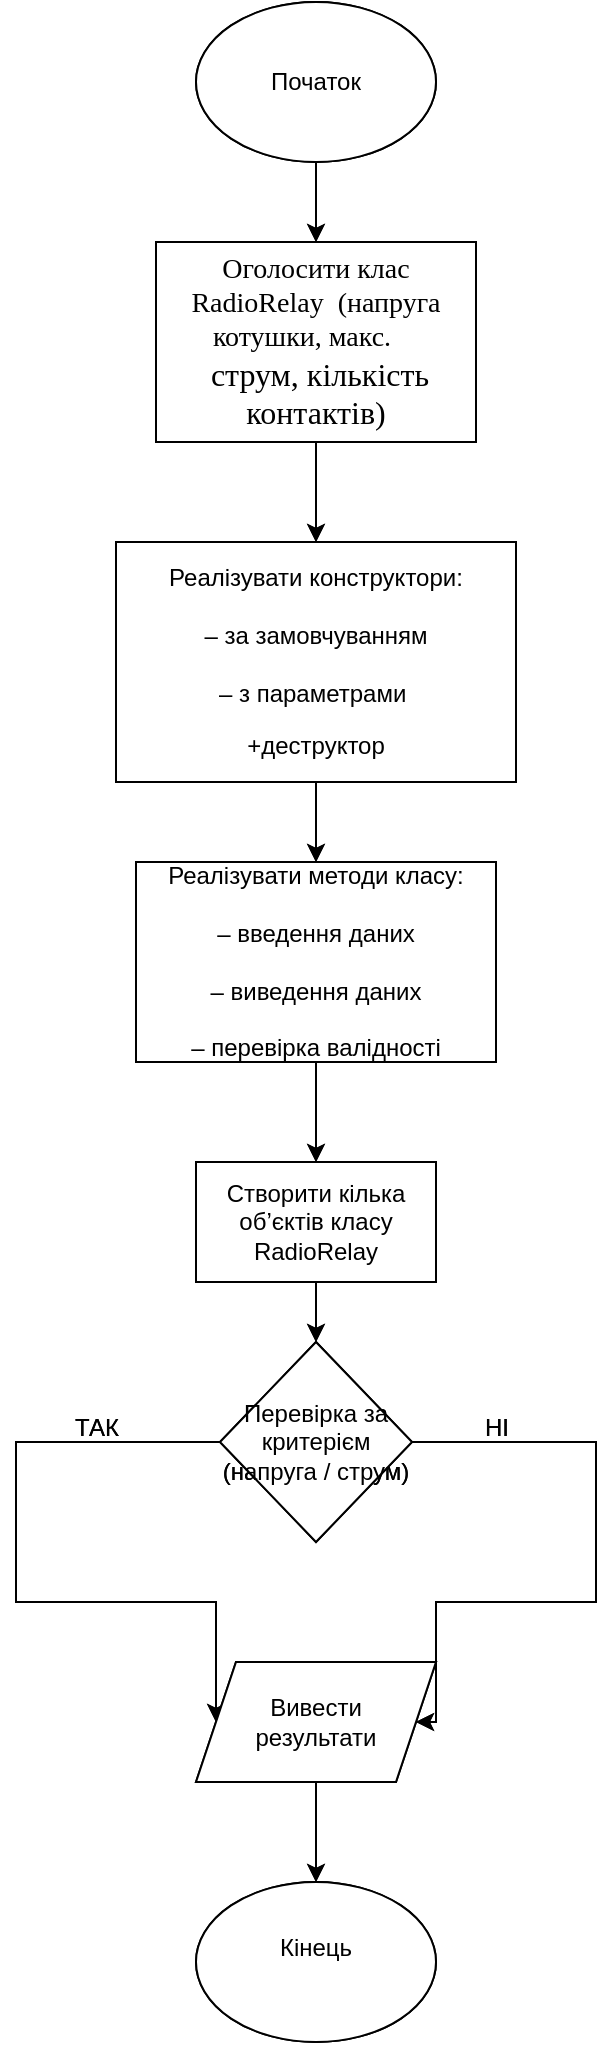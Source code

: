 <mxfile version="28.2.4">
  <diagram name="Страница — 1" id="uw21AOcht9-WSTQxQsx5">
    <mxGraphModel dx="868" dy="475" grid="1" gridSize="10" guides="1" tooltips="1" connect="1" arrows="1" fold="1" page="1" pageScale="1" pageWidth="827" pageHeight="1169" math="0" shadow="0">
      <root>
        <mxCell id="0" />
        <mxCell id="1" parent="0" />
        <mxCell id="FiWg13B5UA5fxya8DTN1-3" style="edgeStyle=orthogonalEdgeStyle;rounded=0;orthogonalLoop=1;jettySize=auto;html=1;exitX=0.5;exitY=1;exitDx=0;exitDy=0;" edge="1" parent="1" source="FiWg13B5UA5fxya8DTN1-1" target="FiWg13B5UA5fxya8DTN1-2">
          <mxGeometry relative="1" as="geometry" />
        </mxCell>
        <mxCell id="FiWg13B5UA5fxya8DTN1-1" value="Початок" style="ellipse;whiteSpace=wrap;html=1;" vertex="1" parent="1">
          <mxGeometry x="340" y="50" width="120" height="80" as="geometry" />
        </mxCell>
        <mxCell id="FiWg13B5UA5fxya8DTN1-6" style="edgeStyle=orthogonalEdgeStyle;rounded=0;orthogonalLoop=1;jettySize=auto;html=1;exitX=0.5;exitY=1;exitDx=0;exitDy=0;" edge="1" parent="1" source="FiWg13B5UA5fxya8DTN1-2" target="FiWg13B5UA5fxya8DTN1-4">
          <mxGeometry relative="1" as="geometry" />
        </mxCell>
        <mxCell id="FiWg13B5UA5fxya8DTN1-2" value="&lt;div style=&quot;&quot;&gt;&lt;font face=&quot;Times New Roman&quot; style=&quot;font-size: 14px;&quot;&gt;Оголосити клас RadioRelay&amp;nbsp;&lt;span style=&quot;background-color: transparent; color: light-dark(rgb(0, 0, 0), rgb(255, 255, 255));&quot;&gt;&amp;nbsp;(напруга котушки, макс.&amp;nbsp; &amp;nbsp;&amp;nbsp;&lt;/span&gt;&lt;/font&gt;&lt;/div&gt;&lt;div style=&quot;&quot;&gt;&lt;font face=&quot;Times New Roman&quot; size=&quot;3&quot;&gt;&amp;nbsp;струм, кількість контактів)&lt;/font&gt;&lt;/div&gt;" style="rounded=0;whiteSpace=wrap;html=1;align=center;" vertex="1" parent="1">
          <mxGeometry x="320" y="170" width="160" height="100" as="geometry" />
        </mxCell>
        <mxCell id="FiWg13B5UA5fxya8DTN1-8" style="edgeStyle=orthogonalEdgeStyle;rounded=0;orthogonalLoop=1;jettySize=auto;html=1;exitX=0.5;exitY=1;exitDx=0;exitDy=0;entryX=0.5;entryY=0;entryDx=0;entryDy=0;" edge="1" parent="1" source="FiWg13B5UA5fxya8DTN1-4" target="FiWg13B5UA5fxya8DTN1-7">
          <mxGeometry relative="1" as="geometry" />
        </mxCell>
        <mxCell id="FiWg13B5UA5fxya8DTN1-4" value="&lt;p data-end=&quot;306&quot; data-start=&quot;232&quot;&gt;Реалізувати конструктори:&lt;br data-end=&quot;262&quot; data-start=&quot;259&quot;&gt;&lt;br&gt;– за замовчуванням&lt;br data-is-only-node=&quot;&quot; data-end=&quot;286&quot; data-start=&quot;283&quot;&gt;&lt;br&gt;– з параметрами&amp;nbsp;&lt;/p&gt;&lt;p data-end=&quot;306&quot; data-start=&quot;232&quot;&gt;&lt;span style=&quot;background-color: transparent; color: light-dark(rgb(0, 0, 0), rgb(255, 255, 255));&quot;&gt;+деструктор&lt;/span&gt;&lt;/p&gt;" style="rounded=0;whiteSpace=wrap;html=1;" vertex="1" parent="1">
          <mxGeometry x="300" y="320" width="200" height="120" as="geometry" />
        </mxCell>
        <mxCell id="FiWg13B5UA5fxya8DTN1-10" style="edgeStyle=orthogonalEdgeStyle;rounded=0;orthogonalLoop=1;jettySize=auto;html=1;exitX=0.5;exitY=1;exitDx=0;exitDy=0;entryX=0.5;entryY=0;entryDx=0;entryDy=0;" edge="1" parent="1" source="FiWg13B5UA5fxya8DTN1-7" target="FiWg13B5UA5fxya8DTN1-9">
          <mxGeometry relative="1" as="geometry" />
        </mxCell>
        <mxCell id="FiWg13B5UA5fxya8DTN1-7" value="Реалізувати методи класу:&lt;br data-end=&quot;360&quot; data-start=&quot;357&quot;&gt;&lt;br/&gt;– введення даних&lt;br data-is-only-node=&quot;&quot; data-end=&quot;382&quot; data-start=&quot;379&quot;&gt;&lt;br/&gt;– виведення даних&lt;br data-end=&quot;405&quot; data-start=&quot;402&quot;&gt;&lt;br/&gt;– перевірка валідності" style="rounded=0;whiteSpace=wrap;html=1;" vertex="1" parent="1">
          <mxGeometry x="310" y="480" width="180" height="100" as="geometry" />
        </mxCell>
        <mxCell id="FiWg13B5UA5fxya8DTN1-15" style="edgeStyle=orthogonalEdgeStyle;rounded=0;orthogonalLoop=1;jettySize=auto;html=1;exitX=0.5;exitY=1;exitDx=0;exitDy=0;entryX=0.5;entryY=0;entryDx=0;entryDy=0;" edge="1" parent="1" source="FiWg13B5UA5fxya8DTN1-9" target="FiWg13B5UA5fxya8DTN1-13">
          <mxGeometry relative="1" as="geometry" />
        </mxCell>
        <mxCell id="FiWg13B5UA5fxya8DTN1-9" value="Створити кілька об’єктів класу RadioRelay" style="rounded=0;whiteSpace=wrap;html=1;" vertex="1" parent="1">
          <mxGeometry x="340" y="630" width="120" height="60" as="geometry" />
        </mxCell>
        <mxCell id="FiWg13B5UA5fxya8DTN1-17" style="edgeStyle=orthogonalEdgeStyle;rounded=0;orthogonalLoop=1;jettySize=auto;html=1;exitX=1;exitY=0.5;exitDx=0;exitDy=0;entryX=1;entryY=0.5;entryDx=0;entryDy=0;" edge="1" parent="1" source="FiWg13B5UA5fxya8DTN1-13" target="FiWg13B5UA5fxya8DTN1-16">
          <mxGeometry relative="1" as="geometry">
            <mxPoint x="520" y="880" as="targetPoint" />
            <Array as="points">
              <mxPoint x="540" y="770" />
              <mxPoint x="540" y="850" />
              <mxPoint x="460" y="850" />
              <mxPoint x="460" y="910" />
            </Array>
          </mxGeometry>
        </mxCell>
        <mxCell id="FiWg13B5UA5fxya8DTN1-18" style="edgeStyle=orthogonalEdgeStyle;rounded=0;orthogonalLoop=1;jettySize=auto;html=1;exitX=0;exitY=0.5;exitDx=0;exitDy=0;entryX=0;entryY=0.5;entryDx=0;entryDy=0;" edge="1" parent="1" source="FiWg13B5UA5fxya8DTN1-13" target="FiWg13B5UA5fxya8DTN1-16">
          <mxGeometry relative="1" as="geometry">
            <Array as="points">
              <mxPoint x="250" y="770" />
              <mxPoint x="250" y="850" />
              <mxPoint x="350" y="850" />
            </Array>
          </mxGeometry>
        </mxCell>
        <mxCell id="FiWg13B5UA5fxya8DTN1-13" value="Перевірка за критерієм (напруга / струм)" style="rhombus;whiteSpace=wrap;html=1;" vertex="1" parent="1">
          <mxGeometry x="352" y="720" width="96" height="100" as="geometry" />
        </mxCell>
        <mxCell id="FiWg13B5UA5fxya8DTN1-22" style="edgeStyle=orthogonalEdgeStyle;rounded=0;orthogonalLoop=1;jettySize=auto;html=1;exitX=0.5;exitY=1;exitDx=0;exitDy=0;entryX=0.5;entryY=0;entryDx=0;entryDy=0;" edge="1" parent="1" source="FiWg13B5UA5fxya8DTN1-16" target="FiWg13B5UA5fxya8DTN1-21">
          <mxGeometry relative="1" as="geometry" />
        </mxCell>
        <mxCell id="FiWg13B5UA5fxya8DTN1-16" value="Вивести&lt;div&gt;результати&lt;/div&gt;" style="shape=parallelogram;perimeter=parallelogramPerimeter;whiteSpace=wrap;html=1;fixedSize=1;" vertex="1" parent="1">
          <mxGeometry x="340" y="880" width="120" height="60" as="geometry" />
        </mxCell>
        <mxCell id="FiWg13B5UA5fxya8DTN1-19" value="ТАК" style="text;html=1;align=center;verticalAlign=middle;resizable=0;points=[];autosize=1;strokeColor=none;fillColor=none;" vertex="1" parent="1">
          <mxGeometry x="265" y="748" width="50" height="30" as="geometry" />
        </mxCell>
        <mxCell id="FiWg13B5UA5fxya8DTN1-20" value="НІ&lt;div&gt;&lt;br&gt;&lt;/div&gt;" style="text;html=1;align=center;verticalAlign=middle;resizable=0;points=[];autosize=1;strokeColor=none;fillColor=none;" vertex="1" parent="1">
          <mxGeometry x="470" y="750" width="40" height="40" as="geometry" />
        </mxCell>
        <mxCell id="FiWg13B5UA5fxya8DTN1-21" value="Кінець&lt;div&gt;&lt;br&gt;&lt;/div&gt;" style="ellipse;whiteSpace=wrap;html=1;" vertex="1" parent="1">
          <mxGeometry x="340" y="990" width="120" height="80" as="geometry" />
        </mxCell>
        <mxCell id="FiWg13B5UA5fxya8DTN1-23" style="edgeStyle=orthogonalEdgeStyle;rounded=0;orthogonalLoop=1;jettySize=auto;html=1;exitX=0.5;exitY=1;exitDx=0;exitDy=0;" edge="1" parent="1" source="FiWg13B5UA5fxya8DTN1-24" target="FiWg13B5UA5fxya8DTN1-26">
          <mxGeometry relative="1" as="geometry" />
        </mxCell>
        <mxCell id="FiWg13B5UA5fxya8DTN1-24" value="Початок" style="ellipse;whiteSpace=wrap;html=1;" vertex="1" parent="1">
          <mxGeometry x="340" y="50" width="120" height="80" as="geometry" />
        </mxCell>
        <mxCell id="FiWg13B5UA5fxya8DTN1-25" style="edgeStyle=orthogonalEdgeStyle;rounded=0;orthogonalLoop=1;jettySize=auto;html=1;exitX=0.5;exitY=1;exitDx=0;exitDy=0;" edge="1" parent="1" source="FiWg13B5UA5fxya8DTN1-26" target="FiWg13B5UA5fxya8DTN1-28">
          <mxGeometry relative="1" as="geometry" />
        </mxCell>
        <mxCell id="FiWg13B5UA5fxya8DTN1-26" value="&lt;div style=&quot;&quot;&gt;&lt;font face=&quot;Times New Roman&quot; style=&quot;font-size: 14px;&quot;&gt;Оголосити клас RadioRelay&amp;nbsp;&lt;span style=&quot;background-color: transparent; color: light-dark(rgb(0, 0, 0), rgb(255, 255, 255));&quot;&gt;&amp;nbsp;(напруга котушки, макс.&amp;nbsp; &amp;nbsp;&amp;nbsp;&lt;/span&gt;&lt;/font&gt;&lt;/div&gt;&lt;div style=&quot;&quot;&gt;&lt;font face=&quot;Times New Roman&quot; size=&quot;3&quot;&gt;&amp;nbsp;струм, кількість контактів)&lt;/font&gt;&lt;/div&gt;" style="rounded=0;whiteSpace=wrap;html=1;align=center;" vertex="1" parent="1">
          <mxGeometry x="320" y="170" width="160" height="100" as="geometry" />
        </mxCell>
        <mxCell id="FiWg13B5UA5fxya8DTN1-27" style="edgeStyle=orthogonalEdgeStyle;rounded=0;orthogonalLoop=1;jettySize=auto;html=1;exitX=0.5;exitY=1;exitDx=0;exitDy=0;entryX=0.5;entryY=0;entryDx=0;entryDy=0;" edge="1" parent="1" source="FiWg13B5UA5fxya8DTN1-28" target="FiWg13B5UA5fxya8DTN1-30">
          <mxGeometry relative="1" as="geometry" />
        </mxCell>
        <mxCell id="FiWg13B5UA5fxya8DTN1-28" value="&lt;p data-end=&quot;306&quot; data-start=&quot;232&quot;&gt;Реалізувати конструктори:&lt;br data-end=&quot;262&quot; data-start=&quot;259&quot;&gt;&lt;br&gt;– за замовчуванням&lt;br data-is-only-node=&quot;&quot; data-end=&quot;286&quot; data-start=&quot;283&quot;&gt;&lt;br&gt;– з параметрами&amp;nbsp;&lt;/p&gt;&lt;p data-end=&quot;306&quot; data-start=&quot;232&quot;&gt;&lt;span style=&quot;background-color: transparent; color: light-dark(rgb(0, 0, 0), rgb(255, 255, 255));&quot;&gt;+деструктор&lt;/span&gt;&lt;/p&gt;" style="rounded=0;whiteSpace=wrap;html=1;" vertex="1" parent="1">
          <mxGeometry x="300" y="320" width="200" height="120" as="geometry" />
        </mxCell>
        <mxCell id="FiWg13B5UA5fxya8DTN1-29" style="edgeStyle=orthogonalEdgeStyle;rounded=0;orthogonalLoop=1;jettySize=auto;html=1;exitX=0.5;exitY=1;exitDx=0;exitDy=0;entryX=0.5;entryY=0;entryDx=0;entryDy=0;" edge="1" parent="1" source="FiWg13B5UA5fxya8DTN1-30" target="FiWg13B5UA5fxya8DTN1-32">
          <mxGeometry relative="1" as="geometry" />
        </mxCell>
        <mxCell id="FiWg13B5UA5fxya8DTN1-30" value="Реалізувати методи класу:&lt;br data-end=&quot;360&quot; data-start=&quot;357&quot;&gt;&lt;br/&gt;– введення даних&lt;br data-is-only-node=&quot;&quot; data-end=&quot;382&quot; data-start=&quot;379&quot;&gt;&lt;br/&gt;– виведення даних&lt;br data-end=&quot;405&quot; data-start=&quot;402&quot;&gt;&lt;br/&gt;– перевірка валідності" style="rounded=0;whiteSpace=wrap;html=1;" vertex="1" parent="1">
          <mxGeometry x="310" y="480" width="180" height="100" as="geometry" />
        </mxCell>
        <mxCell id="FiWg13B5UA5fxya8DTN1-31" style="edgeStyle=orthogonalEdgeStyle;rounded=0;orthogonalLoop=1;jettySize=auto;html=1;exitX=0.5;exitY=1;exitDx=0;exitDy=0;entryX=0.5;entryY=0;entryDx=0;entryDy=0;" edge="1" parent="1" source="FiWg13B5UA5fxya8DTN1-32" target="FiWg13B5UA5fxya8DTN1-35">
          <mxGeometry relative="1" as="geometry" />
        </mxCell>
        <mxCell id="FiWg13B5UA5fxya8DTN1-32" value="Створити кілька об’єктів класу RadioRelay" style="rounded=0;whiteSpace=wrap;html=1;" vertex="1" parent="1">
          <mxGeometry x="340" y="630" width="120" height="60" as="geometry" />
        </mxCell>
        <mxCell id="FiWg13B5UA5fxya8DTN1-33" style="edgeStyle=orthogonalEdgeStyle;rounded=0;orthogonalLoop=1;jettySize=auto;html=1;exitX=1;exitY=0.5;exitDx=0;exitDy=0;entryX=1;entryY=0.5;entryDx=0;entryDy=0;" edge="1" parent="1" source="FiWg13B5UA5fxya8DTN1-35" target="FiWg13B5UA5fxya8DTN1-37">
          <mxGeometry relative="1" as="geometry">
            <mxPoint x="520" y="880" as="targetPoint" />
            <Array as="points">
              <mxPoint x="540" y="770" />
              <mxPoint x="540" y="850" />
              <mxPoint x="460" y="850" />
              <mxPoint x="460" y="910" />
            </Array>
          </mxGeometry>
        </mxCell>
        <mxCell id="FiWg13B5UA5fxya8DTN1-34" style="edgeStyle=orthogonalEdgeStyle;rounded=0;orthogonalLoop=1;jettySize=auto;html=1;exitX=0;exitY=0.5;exitDx=0;exitDy=0;entryX=0;entryY=0.5;entryDx=0;entryDy=0;" edge="1" parent="1" source="FiWg13B5UA5fxya8DTN1-35" target="FiWg13B5UA5fxya8DTN1-37">
          <mxGeometry relative="1" as="geometry">
            <Array as="points">
              <mxPoint x="250" y="770" />
              <mxPoint x="250" y="850" />
              <mxPoint x="350" y="850" />
            </Array>
          </mxGeometry>
        </mxCell>
        <mxCell id="FiWg13B5UA5fxya8DTN1-35" value="Перевірка за критерієм (напруга / струм)" style="rhombus;whiteSpace=wrap;html=1;" vertex="1" parent="1">
          <mxGeometry x="352" y="720" width="96" height="100" as="geometry" />
        </mxCell>
        <mxCell id="FiWg13B5UA5fxya8DTN1-36" style="edgeStyle=orthogonalEdgeStyle;rounded=0;orthogonalLoop=1;jettySize=auto;html=1;exitX=0.5;exitY=1;exitDx=0;exitDy=0;entryX=0.5;entryY=0;entryDx=0;entryDy=0;" edge="1" parent="1" source="FiWg13B5UA5fxya8DTN1-37" target="FiWg13B5UA5fxya8DTN1-40">
          <mxGeometry relative="1" as="geometry" />
        </mxCell>
        <mxCell id="FiWg13B5UA5fxya8DTN1-37" value="Вивести&lt;div&gt;результати&lt;/div&gt;" style="shape=parallelogram;perimeter=parallelogramPerimeter;whiteSpace=wrap;html=1;fixedSize=1;" vertex="1" parent="1">
          <mxGeometry x="340" y="880" width="120" height="60" as="geometry" />
        </mxCell>
        <mxCell id="FiWg13B5UA5fxya8DTN1-38" value="ТАК" style="text;html=1;align=center;verticalAlign=middle;resizable=0;points=[];autosize=1;strokeColor=none;fillColor=none;" vertex="1" parent="1">
          <mxGeometry x="265" y="748" width="50" height="30" as="geometry" />
        </mxCell>
        <mxCell id="FiWg13B5UA5fxya8DTN1-39" value="НІ&lt;div&gt;&lt;br&gt;&lt;/div&gt;" style="text;html=1;align=center;verticalAlign=middle;resizable=0;points=[];autosize=1;strokeColor=none;fillColor=none;" vertex="1" parent="1">
          <mxGeometry x="470" y="750" width="40" height="40" as="geometry" />
        </mxCell>
        <mxCell id="FiWg13B5UA5fxya8DTN1-40" value="Кінець&lt;div&gt;&lt;br&gt;&lt;/div&gt;" style="ellipse;whiteSpace=wrap;html=1;" vertex="1" parent="1">
          <mxGeometry x="340" y="990" width="120" height="80" as="geometry" />
        </mxCell>
      </root>
    </mxGraphModel>
  </diagram>
</mxfile>
